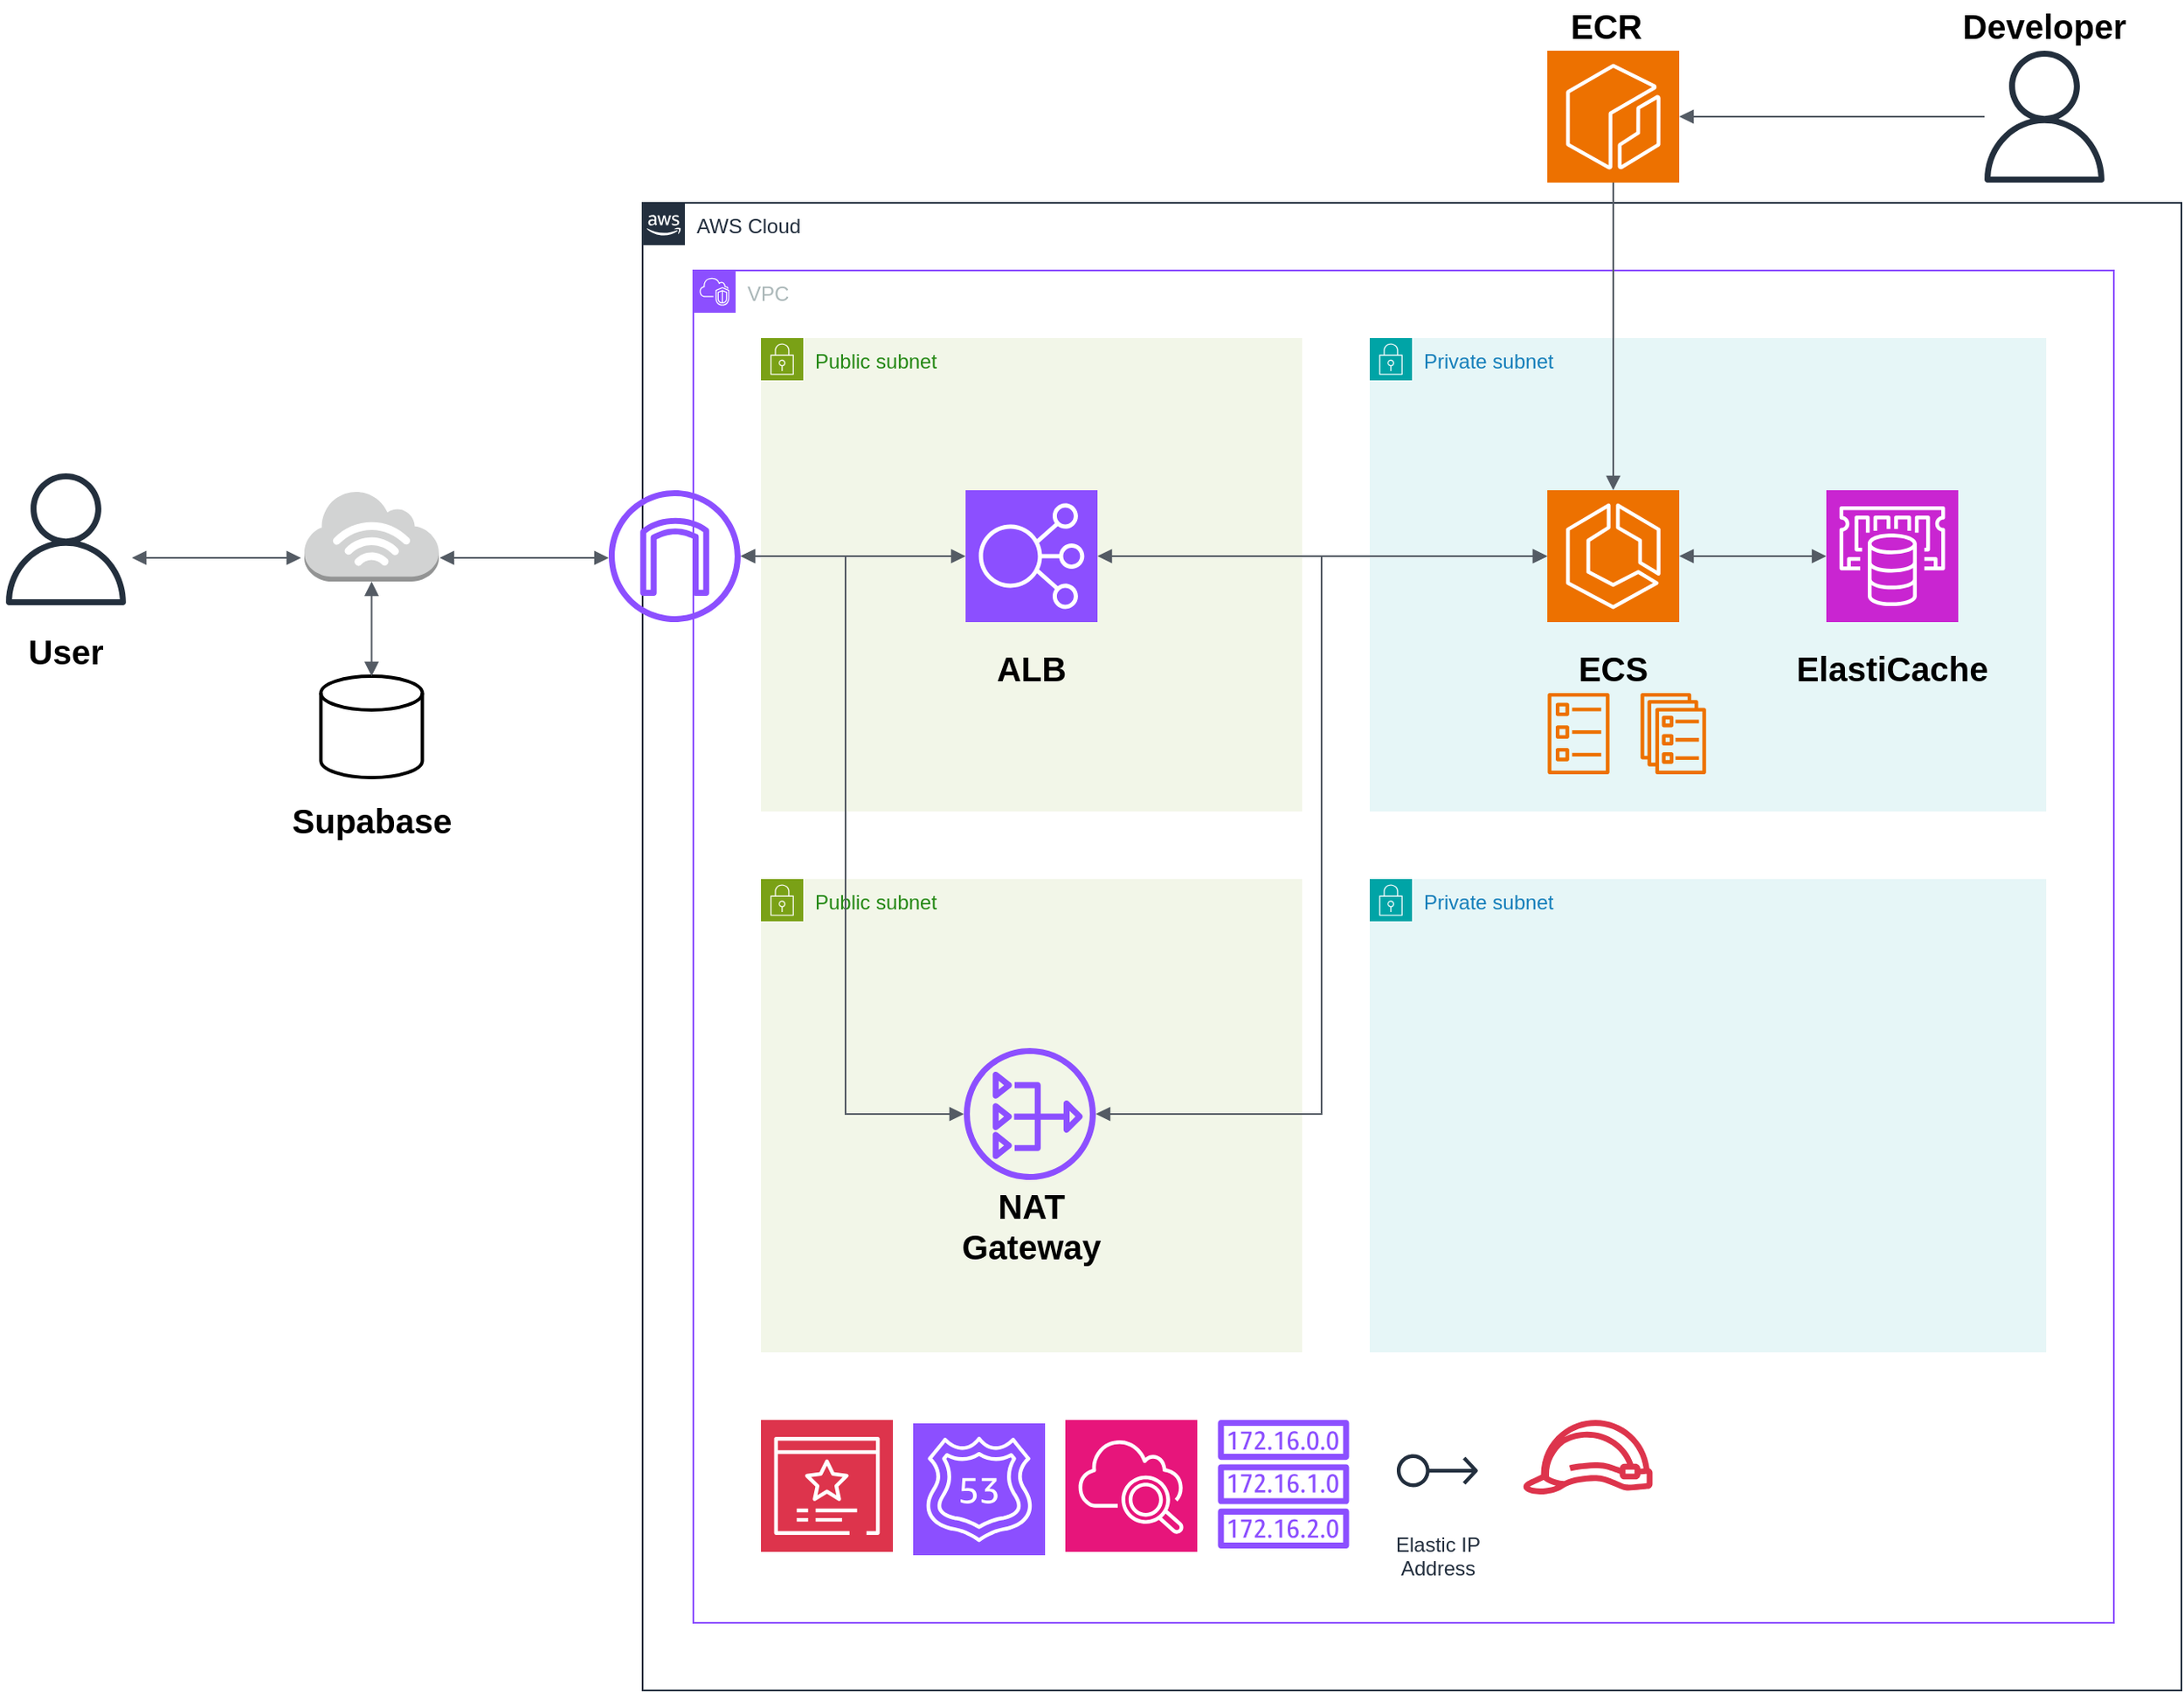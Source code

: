 <mxfile version="24.7.16">
  <diagram id="Ht1M8jgEwFfnCIfOTk4-" name="Page-1">
    <mxGraphModel dx="2658" dy="1891" grid="1" gridSize="10" guides="1" tooltips="1" connect="1" arrows="1" fold="1" page="1" pageScale="1" pageWidth="1169" pageHeight="827" math="0" shadow="0">
      <root>
        <mxCell id="0" />
        <mxCell id="1" parent="0" />
        <mxCell id="UEzPUAAOIrF-is8g5C7q-74" value="AWS Cloud" style="points=[[0,0],[0.25,0],[0.5,0],[0.75,0],[1,0],[1,0.25],[1,0.5],[1,0.75],[1,1],[0.75,1],[0.5,1],[0.25,1],[0,1],[0,0.75],[0,0.5],[0,0.25]];outlineConnect=0;gradientColor=none;html=1;whiteSpace=wrap;fontSize=12;fontStyle=0;shape=mxgraph.aws4.group;grIcon=mxgraph.aws4.group_aws_cloud_alt;strokeColor=#232F3E;fillColor=none;verticalAlign=top;align=left;spacingLeft=30;fontColor=#232F3E;dashed=0;labelBackgroundColor=#ffffff;container=1;pointerEvents=0;collapsible=0;recursiveResize=0;" parent="1" vertex="1">
          <mxGeometry x="50" y="80" width="910" height="880" as="geometry" />
        </mxCell>
        <mxCell id="kKR1dmPwQdCn8hz4y9SY-1" value="VPC" style="points=[[0,0],[0.25,0],[0.5,0],[0.75,0],[1,0],[1,0.25],[1,0.5],[1,0.75],[1,1],[0.75,1],[0.5,1],[0.25,1],[0,1],[0,0.75],[0,0.5],[0,0.25]];outlineConnect=0;gradientColor=none;html=1;whiteSpace=wrap;fontSize=12;fontStyle=0;container=1;pointerEvents=0;collapsible=0;recursiveResize=0;shape=mxgraph.aws4.group;grIcon=mxgraph.aws4.group_vpc2;strokeColor=#8C4FFF;fillColor=none;verticalAlign=top;align=left;spacingLeft=30;fontColor=#AAB7B8;dashed=0;" vertex="1" parent="UEzPUAAOIrF-is8g5C7q-74">
          <mxGeometry x="30" y="40" width="840" height="800" as="geometry" />
        </mxCell>
        <mxCell id="kKR1dmPwQdCn8hz4y9SY-2" value="Public subnet" style="points=[[0,0],[0.25,0],[0.5,0],[0.75,0],[1,0],[1,0.25],[1,0.5],[1,0.75],[1,1],[0.75,1],[0.5,1],[0.25,1],[0,1],[0,0.75],[0,0.5],[0,0.25]];outlineConnect=0;gradientColor=none;html=1;whiteSpace=wrap;fontSize=12;fontStyle=0;container=1;pointerEvents=0;collapsible=0;recursiveResize=0;shape=mxgraph.aws4.group;grIcon=mxgraph.aws4.group_security_group;grStroke=0;strokeColor=#7AA116;fillColor=#F2F6E8;verticalAlign=top;align=left;spacingLeft=30;fontColor=#248814;dashed=0;" vertex="1" parent="kKR1dmPwQdCn8hz4y9SY-1">
          <mxGeometry x="40" y="40" width="320" height="280" as="geometry" />
        </mxCell>
        <mxCell id="kKR1dmPwQdCn8hz4y9SY-15" value="" style="sketch=0;points=[[0,0,0],[0.25,0,0],[0.5,0,0],[0.75,0,0],[1,0,0],[0,1,0],[0.25,1,0],[0.5,1,0],[0.75,1,0],[1,1,0],[0,0.25,0],[0,0.5,0],[0,0.75,0],[1,0.25,0],[1,0.5,0],[1,0.75,0]];outlineConnect=0;fontColor=#232F3E;fillColor=#8C4FFF;strokeColor=#ffffff;dashed=0;verticalLabelPosition=bottom;verticalAlign=top;align=center;html=1;fontSize=12;fontStyle=0;aspect=fixed;shape=mxgraph.aws4.resourceIcon;resIcon=mxgraph.aws4.elastic_load_balancing;" vertex="1" parent="kKR1dmPwQdCn8hz4y9SY-2">
          <mxGeometry x="121" y="90" width="78" height="78" as="geometry" />
        </mxCell>
        <mxCell id="kKR1dmPwQdCn8hz4y9SY-47" value="&lt;b&gt;&lt;font style=&quot;font-size: 20px;&quot;&gt;ALB&lt;/font&gt;&lt;/b&gt;" style="text;html=1;align=center;verticalAlign=middle;whiteSpace=wrap;rounded=0;" vertex="1" parent="kKR1dmPwQdCn8hz4y9SY-2">
          <mxGeometry x="130" y="180" width="60" height="30" as="geometry" />
        </mxCell>
        <mxCell id="kKR1dmPwQdCn8hz4y9SY-3" value="Public subnet" style="points=[[0,0],[0.25,0],[0.5,0],[0.75,0],[1,0],[1,0.25],[1,0.5],[1,0.75],[1,1],[0.75,1],[0.5,1],[0.25,1],[0,1],[0,0.75],[0,0.5],[0,0.25]];outlineConnect=0;gradientColor=none;html=1;whiteSpace=wrap;fontSize=12;fontStyle=0;container=1;pointerEvents=0;collapsible=0;recursiveResize=0;shape=mxgraph.aws4.group;grIcon=mxgraph.aws4.group_security_group;grStroke=0;strokeColor=#7AA116;fillColor=#F2F6E8;verticalAlign=top;align=left;spacingLeft=30;fontColor=#248814;dashed=0;" vertex="1" parent="kKR1dmPwQdCn8hz4y9SY-1">
          <mxGeometry x="40" y="360" width="320" height="280" as="geometry" />
        </mxCell>
        <mxCell id="kKR1dmPwQdCn8hz4y9SY-17" value="" style="sketch=0;outlineConnect=0;fontColor=#232F3E;gradientColor=none;fillColor=#8C4FFF;strokeColor=none;dashed=0;verticalLabelPosition=bottom;verticalAlign=top;align=center;html=1;fontSize=12;fontStyle=0;aspect=fixed;pointerEvents=1;shape=mxgraph.aws4.nat_gateway;" vertex="1" parent="kKR1dmPwQdCn8hz4y9SY-3">
          <mxGeometry x="120" y="100" width="78" height="78" as="geometry" />
        </mxCell>
        <mxCell id="kKR1dmPwQdCn8hz4y9SY-48" value="&lt;b&gt;&lt;font style=&quot;font-size: 20px;&quot;&gt;NAT Gateway&lt;/font&gt;&lt;/b&gt;" style="text;html=1;align=center;verticalAlign=middle;whiteSpace=wrap;rounded=0;" vertex="1" parent="kKR1dmPwQdCn8hz4y9SY-3">
          <mxGeometry x="100" y="190" width="120" height="30" as="geometry" />
        </mxCell>
        <mxCell id="kKR1dmPwQdCn8hz4y9SY-4" value="Private subnet" style="points=[[0,0],[0.25,0],[0.5,0],[0.75,0],[1,0],[1,0.25],[1,0.5],[1,0.75],[1,1],[0.75,1],[0.5,1],[0.25,1],[0,1],[0,0.75],[0,0.5],[0,0.25]];outlineConnect=0;gradientColor=none;html=1;whiteSpace=wrap;fontSize=12;fontStyle=0;container=1;pointerEvents=0;collapsible=0;recursiveResize=0;shape=mxgraph.aws4.group;grIcon=mxgraph.aws4.group_security_group;grStroke=0;strokeColor=#00A4A6;fillColor=#E6F6F7;verticalAlign=top;align=left;spacingLeft=30;fontColor=#147EBA;dashed=0;" vertex="1" parent="kKR1dmPwQdCn8hz4y9SY-1">
          <mxGeometry x="400" y="40" width="400" height="280" as="geometry" />
        </mxCell>
        <mxCell id="kKR1dmPwQdCn8hz4y9SY-9" value="" style="sketch=0;outlineConnect=0;fontColor=#232F3E;gradientColor=none;fillColor=#ED7100;strokeColor=none;dashed=0;verticalLabelPosition=bottom;verticalAlign=top;align=center;html=1;fontSize=12;fontStyle=0;aspect=fixed;pointerEvents=1;shape=mxgraph.aws4.ecs_service;" vertex="1" parent="kKR1dmPwQdCn8hz4y9SY-4">
          <mxGeometry x="160" y="210" width="39" height="48" as="geometry" />
        </mxCell>
        <mxCell id="kKR1dmPwQdCn8hz4y9SY-8" value="" style="sketch=0;outlineConnect=0;fontColor=#232F3E;gradientColor=none;fillColor=#ED7100;strokeColor=none;dashed=0;verticalLabelPosition=bottom;verticalAlign=top;align=center;html=1;fontSize=12;fontStyle=0;aspect=fixed;pointerEvents=1;shape=mxgraph.aws4.ecs_task;" vertex="1" parent="kKR1dmPwQdCn8hz4y9SY-4">
          <mxGeometry x="105" y="210" width="37" height="48" as="geometry" />
        </mxCell>
        <mxCell id="kKR1dmPwQdCn8hz4y9SY-19" value="" style="sketch=0;points=[[0,0,0],[0.25,0,0],[0.5,0,0],[0.75,0,0],[1,0,0],[0,1,0],[0.25,1,0],[0.5,1,0],[0.75,1,0],[1,1,0],[0,0.25,0],[0,0.5,0],[0,0.75,0],[1,0.25,0],[1,0.5,0],[1,0.75,0]];outlineConnect=0;fontColor=#232F3E;fillColor=#C925D1;strokeColor=#ffffff;dashed=0;verticalLabelPosition=bottom;verticalAlign=top;align=center;html=1;fontSize=12;fontStyle=0;aspect=fixed;shape=mxgraph.aws4.resourceIcon;resIcon=mxgraph.aws4.elasticache;" vertex="1" parent="kKR1dmPwQdCn8hz4y9SY-4">
          <mxGeometry x="270" y="90" width="78" height="78" as="geometry" />
        </mxCell>
        <mxCell id="kKR1dmPwQdCn8hz4y9SY-22" value="" style="sketch=0;points=[[0,0,0],[0.25,0,0],[0.5,0,0],[0.75,0,0],[1,0,0],[0,1,0],[0.25,1,0],[0.5,1,0],[0.75,1,0],[1,1,0],[0,0.25,0],[0,0.5,0],[0,0.75,0],[1,0.25,0],[1,0.5,0],[1,0.75,0]];outlineConnect=0;fontColor=#232F3E;fillColor=#ED7100;strokeColor=#ffffff;dashed=0;verticalLabelPosition=bottom;verticalAlign=top;align=center;html=1;fontSize=12;fontStyle=0;aspect=fixed;shape=mxgraph.aws4.resourceIcon;resIcon=mxgraph.aws4.ecs;" vertex="1" parent="kKR1dmPwQdCn8hz4y9SY-4">
          <mxGeometry x="105" y="90" width="78" height="78" as="geometry" />
        </mxCell>
        <mxCell id="kKR1dmPwQdCn8hz4y9SY-25" value="" style="edgeStyle=orthogonalEdgeStyle;html=1;endArrow=block;elbow=vertical;startArrow=block;startFill=1;endFill=1;strokeColor=#545B64;rounded=0;exitX=1;exitY=0.5;exitDx=0;exitDy=0;exitPerimeter=0;entryX=0;entryY=0.5;entryDx=0;entryDy=0;entryPerimeter=0;" edge="1" parent="kKR1dmPwQdCn8hz4y9SY-4" source="kKR1dmPwQdCn8hz4y9SY-22" target="kKR1dmPwQdCn8hz4y9SY-19">
          <mxGeometry width="100" relative="1" as="geometry">
            <mxPoint x="180" y="70" as="sourcePoint" />
            <mxPoint x="280" y="70" as="targetPoint" />
          </mxGeometry>
        </mxCell>
        <mxCell id="kKR1dmPwQdCn8hz4y9SY-43" value="&lt;b&gt;&lt;font style=&quot;font-size: 20px;&quot;&gt;ElastiCache&lt;/font&gt;&lt;/b&gt;" style="text;html=1;align=center;verticalAlign=middle;whiteSpace=wrap;rounded=0;" vertex="1" parent="kKR1dmPwQdCn8hz4y9SY-4">
          <mxGeometry x="279" y="180" width="60" height="30" as="geometry" />
        </mxCell>
        <mxCell id="kKR1dmPwQdCn8hz4y9SY-46" value="&lt;b&gt;&lt;font style=&quot;font-size: 20px;&quot;&gt;ECS&lt;/font&gt;&lt;/b&gt;" style="text;html=1;align=center;verticalAlign=middle;whiteSpace=wrap;rounded=0;" vertex="1" parent="kKR1dmPwQdCn8hz4y9SY-4">
          <mxGeometry x="114" y="180" width="60" height="30" as="geometry" />
        </mxCell>
        <mxCell id="kKR1dmPwQdCn8hz4y9SY-5" value="Private subnet" style="points=[[0,0],[0.25,0],[0.5,0],[0.75,0],[1,0],[1,0.25],[1,0.5],[1,0.75],[1,1],[0.75,1],[0.5,1],[0.25,1],[0,1],[0,0.75],[0,0.5],[0,0.25]];outlineConnect=0;gradientColor=none;html=1;whiteSpace=wrap;fontSize=12;fontStyle=0;container=1;pointerEvents=0;collapsible=0;recursiveResize=0;shape=mxgraph.aws4.group;grIcon=mxgraph.aws4.group_security_group;grStroke=0;strokeColor=#00A4A6;fillColor=#E6F6F7;verticalAlign=top;align=left;spacingLeft=30;fontColor=#147EBA;dashed=0;" vertex="1" parent="kKR1dmPwQdCn8hz4y9SY-1">
          <mxGeometry x="400" y="360" width="400" height="280" as="geometry" />
        </mxCell>
        <mxCell id="kKR1dmPwQdCn8hz4y9SY-11" value="" style="sketch=0;points=[[0,0,0],[0.25,0,0],[0.5,0,0],[0.75,0,0],[1,0,0],[0,1,0],[0.25,1,0],[0.5,1,0],[0.75,1,0],[1,1,0],[0,0.25,0],[0,0.5,0],[0,0.75,0],[1,0.25,0],[1,0.5,0],[1,0.75,0]];outlineConnect=0;fontColor=#232F3E;fillColor=#8C4FFF;strokeColor=#ffffff;dashed=0;verticalLabelPosition=bottom;verticalAlign=top;align=center;html=1;fontSize=12;fontStyle=0;aspect=fixed;shape=mxgraph.aws4.resourceIcon;resIcon=mxgraph.aws4.route_53;" vertex="1" parent="kKR1dmPwQdCn8hz4y9SY-1">
          <mxGeometry x="130" y="682" width="78" height="78" as="geometry" />
        </mxCell>
        <mxCell id="kKR1dmPwQdCn8hz4y9SY-13" value="" style="sketch=0;outlineConnect=0;fontColor=#232F3E;gradientColor=none;fillColor=#DD344C;strokeColor=none;dashed=0;verticalLabelPosition=bottom;verticalAlign=top;align=center;html=1;fontSize=12;fontStyle=0;aspect=fixed;pointerEvents=1;shape=mxgraph.aws4.role;" vertex="1" parent="kKR1dmPwQdCn8hz4y9SY-1">
          <mxGeometry x="490" y="680" width="78" height="44" as="geometry" />
        </mxCell>
        <mxCell id="kKR1dmPwQdCn8hz4y9SY-14" value="" style="sketch=0;outlineConnect=0;fontColor=#232F3E;gradientColor=none;fillColor=#8C4FFF;strokeColor=none;dashed=0;verticalLabelPosition=bottom;verticalAlign=top;align=center;html=1;fontSize=12;fontStyle=0;aspect=fixed;pointerEvents=1;shape=mxgraph.aws4.route_table;" vertex="1" parent="kKR1dmPwQdCn8hz4y9SY-1">
          <mxGeometry x="310" y="680" width="78" height="76" as="geometry" />
        </mxCell>
        <mxCell id="kKR1dmPwQdCn8hz4y9SY-18" value="Elastic IP&#xa;Address" style="sketch=0;outlineConnect=0;fontColor=#232F3E;gradientColor=none;strokeColor=#232F3E;fillColor=#ffffff;dashed=0;verticalLabelPosition=bottom;verticalAlign=top;align=center;html=1;fontSize=12;fontStyle=0;aspect=fixed;shape=mxgraph.aws4.resourceIcon;resIcon=mxgraph.aws4.elastic_ip_address;" vertex="1" parent="kKR1dmPwQdCn8hz4y9SY-1">
          <mxGeometry x="410" y="680" width="60" height="60" as="geometry" />
        </mxCell>
        <mxCell id="kKR1dmPwQdCn8hz4y9SY-20" value="" style="sketch=0;points=[[0,0,0],[0.25,0,0],[0.5,0,0],[0.75,0,0],[1,0,0],[0,1,0],[0.25,1,0],[0.5,1,0],[0.75,1,0],[1,1,0],[0,0.25,0],[0,0.5,0],[0,0.75,0],[1,0.25,0],[1,0.5,0],[1,0.75,0]];outlineConnect=0;fontColor=#232F3E;fillColor=#DD344C;strokeColor=#ffffff;dashed=0;verticalLabelPosition=bottom;verticalAlign=top;align=center;html=1;fontSize=12;fontStyle=0;aspect=fixed;shape=mxgraph.aws4.resourceIcon;resIcon=mxgraph.aws4.certificate_manager_3;" vertex="1" parent="kKR1dmPwQdCn8hz4y9SY-1">
          <mxGeometry x="40" y="680" width="78" height="78" as="geometry" />
        </mxCell>
        <mxCell id="kKR1dmPwQdCn8hz4y9SY-21" value="" style="sketch=0;points=[[0,0,0],[0.25,0,0],[0.5,0,0],[0.75,0,0],[1,0,0],[0,1,0],[0.25,1,0],[0.5,1,0],[0.75,1,0],[1,1,0],[0,0.25,0],[0,0.5,0],[0,0.75,0],[1,0.25,0],[1,0.5,0],[1,0.75,0]];points=[[0,0,0],[0.25,0,0],[0.5,0,0],[0.75,0,0],[1,0,0],[0,1,0],[0.25,1,0],[0.5,1,0],[0.75,1,0],[1,1,0],[0,0.25,0],[0,0.5,0],[0,0.75,0],[1,0.25,0],[1,0.5,0],[1,0.75,0]];outlineConnect=0;fontColor=#232F3E;fillColor=#E7157B;strokeColor=#ffffff;dashed=0;verticalLabelPosition=bottom;verticalAlign=top;align=center;html=1;fontSize=12;fontStyle=0;aspect=fixed;shape=mxgraph.aws4.resourceIcon;resIcon=mxgraph.aws4.cloudwatch_2;" vertex="1" parent="kKR1dmPwQdCn8hz4y9SY-1">
          <mxGeometry x="220" y="680" width="78" height="78" as="geometry" />
        </mxCell>
        <mxCell id="kKR1dmPwQdCn8hz4y9SY-26" value="" style="edgeStyle=orthogonalEdgeStyle;html=1;endArrow=block;elbow=vertical;startArrow=block;startFill=1;endFill=1;strokeColor=#545B64;rounded=0;exitX=1;exitY=0.5;exitDx=0;exitDy=0;exitPerimeter=0;" edge="1" parent="kKR1dmPwQdCn8hz4y9SY-1" source="kKR1dmPwQdCn8hz4y9SY-15" target="kKR1dmPwQdCn8hz4y9SY-22">
          <mxGeometry width="100" relative="1" as="geometry">
            <mxPoint x="380" y="210" as="sourcePoint" />
            <mxPoint x="480" y="210" as="targetPoint" />
          </mxGeometry>
        </mxCell>
        <mxCell id="kKR1dmPwQdCn8hz4y9SY-27" value="" style="edgeStyle=orthogonalEdgeStyle;html=1;endArrow=block;elbow=vertical;startArrow=block;startFill=1;endFill=1;strokeColor=#545B64;rounded=0;entryX=0;entryY=0.5;entryDx=0;entryDy=0;entryPerimeter=0;" edge="1" parent="kKR1dmPwQdCn8hz4y9SY-1" source="kKR1dmPwQdCn8hz4y9SY-17" target="kKR1dmPwQdCn8hz4y9SY-22">
          <mxGeometry width="100" relative="1" as="geometry">
            <mxPoint x="260" y="380" as="sourcePoint" />
            <mxPoint x="360" y="380" as="targetPoint" />
          </mxGeometry>
        </mxCell>
        <mxCell id="kKR1dmPwQdCn8hz4y9SY-16" value="" style="sketch=0;outlineConnect=0;fontColor=#232F3E;gradientColor=none;fillColor=#8C4FFF;strokeColor=none;dashed=0;verticalLabelPosition=bottom;verticalAlign=top;align=center;html=1;fontSize=12;fontStyle=0;aspect=fixed;pointerEvents=1;shape=mxgraph.aws4.internet_gateway;" vertex="1" parent="UEzPUAAOIrF-is8g5C7q-74">
          <mxGeometry x="-20" y="170" width="78" height="78" as="geometry" />
        </mxCell>
        <mxCell id="kKR1dmPwQdCn8hz4y9SY-28" value="" style="edgeStyle=orthogonalEdgeStyle;html=1;endArrow=block;elbow=vertical;startArrow=block;startFill=1;endFill=1;strokeColor=#545B64;rounded=0;exitX=0;exitY=0.5;exitDx=0;exitDy=0;exitPerimeter=0;" edge="1" parent="UEzPUAAOIrF-is8g5C7q-74" source="kKR1dmPwQdCn8hz4y9SY-15" target="kKR1dmPwQdCn8hz4y9SY-16">
          <mxGeometry width="100" relative="1" as="geometry">
            <mxPoint x="120" y="400" as="sourcePoint" />
            <mxPoint x="220" y="400" as="targetPoint" />
          </mxGeometry>
        </mxCell>
        <mxCell id="kKR1dmPwQdCn8hz4y9SY-30" value="" style="edgeStyle=orthogonalEdgeStyle;html=1;endArrow=block;elbow=vertical;startArrow=block;startFill=1;endFill=1;strokeColor=#545B64;rounded=0;" edge="1" parent="UEzPUAAOIrF-is8g5C7q-74" source="kKR1dmPwQdCn8hz4y9SY-16" target="kKR1dmPwQdCn8hz4y9SY-17">
          <mxGeometry width="100" relative="1" as="geometry">
            <mxPoint x="90" y="264" as="sourcePoint" />
            <mxPoint x="160" y="403" as="targetPoint" />
            <Array as="points">
              <mxPoint x="120" y="209" />
              <mxPoint x="120" y="539" />
            </Array>
          </mxGeometry>
        </mxCell>
        <mxCell id="kKR1dmPwQdCn8hz4y9SY-7" value="" style="sketch=0;points=[[0,0,0],[0.25,0,0],[0.5,0,0],[0.75,0,0],[1,0,0],[0,1,0],[0.25,1,0],[0.5,1,0],[0.75,1,0],[1,1,0],[0,0.25,0],[0,0.5,0],[0,0.75,0],[1,0.25,0],[1,0.5,0],[1,0.75,0]];outlineConnect=0;fontColor=#232F3E;fillColor=#ED7100;strokeColor=#ffffff;dashed=0;verticalLabelPosition=bottom;verticalAlign=top;align=center;html=1;fontSize=12;fontStyle=0;aspect=fixed;shape=mxgraph.aws4.resourceIcon;resIcon=mxgraph.aws4.ecr;" vertex="1" parent="1">
          <mxGeometry x="585" y="-10" width="78" height="78" as="geometry" />
        </mxCell>
        <mxCell id="kKR1dmPwQdCn8hz4y9SY-24" value="" style="edgeStyle=orthogonalEdgeStyle;html=1;endArrow=block;elbow=vertical;startArrow=none;endFill=1;strokeColor=#545B64;rounded=0;exitX=0.5;exitY=1;exitDx=0;exitDy=0;exitPerimeter=0;" edge="1" parent="1" source="kKR1dmPwQdCn8hz4y9SY-7" target="kKR1dmPwQdCn8hz4y9SY-22">
          <mxGeometry width="100" relative="1" as="geometry">
            <mxPoint x="660" y="230" as="sourcePoint" />
            <mxPoint x="760" y="230" as="targetPoint" />
          </mxGeometry>
        </mxCell>
        <mxCell id="kKR1dmPwQdCn8hz4y9SY-31" value="" style="outlineConnect=0;dashed=0;verticalLabelPosition=bottom;verticalAlign=top;align=center;html=1;shape=mxgraph.aws3.internet_3;fillColor=#D2D3D3;gradientColor=none;" vertex="1" parent="1">
          <mxGeometry x="-150" y="250" width="79.5" height="54" as="geometry" />
        </mxCell>
        <mxCell id="kKR1dmPwQdCn8hz4y9SY-33" value="" style="edgeStyle=orthogonalEdgeStyle;html=1;endArrow=block;elbow=vertical;startArrow=block;startFill=1;endFill=1;strokeColor=#545B64;rounded=0;" edge="1" parent="1">
          <mxGeometry width="100" relative="1" as="geometry">
            <mxPoint x="-70" y="290" as="sourcePoint" />
            <mxPoint x="30" y="290" as="targetPoint" />
          </mxGeometry>
        </mxCell>
        <mxCell id="kKR1dmPwQdCn8hz4y9SY-34" value="" style="strokeWidth=2;html=1;shape=mxgraph.flowchart.database;whiteSpace=wrap;" vertex="1" parent="1">
          <mxGeometry x="-140.25" y="360" width="60" height="60" as="geometry" />
        </mxCell>
        <mxCell id="kKR1dmPwQdCn8hz4y9SY-35" value="" style="sketch=0;outlineConnect=0;fontColor=#232F3E;gradientColor=none;fillColor=#232F3D;strokeColor=none;dashed=0;verticalLabelPosition=bottom;verticalAlign=top;align=center;html=1;fontSize=12;fontStyle=0;aspect=fixed;pointerEvents=1;shape=mxgraph.aws4.user;" vertex="1" parent="1">
          <mxGeometry x="-330" y="240" width="78" height="78" as="geometry" />
        </mxCell>
        <mxCell id="kKR1dmPwQdCn8hz4y9SY-36" value="" style="edgeStyle=orthogonalEdgeStyle;html=1;endArrow=block;elbow=vertical;startArrow=block;startFill=1;endFill=1;strokeColor=#545B64;rounded=0;exitX=0.5;exitY=1;exitDx=0;exitDy=0;exitPerimeter=0;entryX=0.5;entryY=0;entryDx=0;entryDy=0;entryPerimeter=0;" edge="1" parent="1" source="kKR1dmPwQdCn8hz4y9SY-31" target="kKR1dmPwQdCn8hz4y9SY-34">
          <mxGeometry width="100" relative="1" as="geometry">
            <mxPoint x="-170.5" y="330" as="sourcePoint" />
            <mxPoint x="-70.5" y="330" as="targetPoint" />
          </mxGeometry>
        </mxCell>
        <mxCell id="kKR1dmPwQdCn8hz4y9SY-37" value="" style="edgeStyle=orthogonalEdgeStyle;html=1;endArrow=block;elbow=vertical;startArrow=block;startFill=1;endFill=1;strokeColor=#545B64;rounded=0;" edge="1" parent="1">
          <mxGeometry width="100" relative="1" as="geometry">
            <mxPoint x="-252" y="290" as="sourcePoint" />
            <mxPoint x="-152" y="290" as="targetPoint" />
          </mxGeometry>
        </mxCell>
        <mxCell id="kKR1dmPwQdCn8hz4y9SY-38" value="" style="sketch=0;outlineConnect=0;fontColor=#232F3E;gradientColor=none;fillColor=#232F3D;strokeColor=none;dashed=0;verticalLabelPosition=bottom;verticalAlign=top;align=center;html=1;fontSize=12;fontStyle=0;aspect=fixed;pointerEvents=1;shape=mxgraph.aws4.user;" vertex="1" parent="1">
          <mxGeometry x="840" y="-10" width="78" height="78" as="geometry" />
        </mxCell>
        <mxCell id="kKR1dmPwQdCn8hz4y9SY-39" value="" style="edgeStyle=orthogonalEdgeStyle;html=1;endArrow=none;elbow=vertical;startArrow=block;startFill=1;strokeColor=#545B64;rounded=0;exitX=1;exitY=0.5;exitDx=0;exitDy=0;exitPerimeter=0;" edge="1" parent="1" source="kKR1dmPwQdCn8hz4y9SY-7" target="kKR1dmPwQdCn8hz4y9SY-38">
          <mxGeometry width="100" relative="1" as="geometry">
            <mxPoint x="650" y="190" as="sourcePoint" />
            <mxPoint x="750" y="190" as="targetPoint" />
          </mxGeometry>
        </mxCell>
        <mxCell id="kKR1dmPwQdCn8hz4y9SY-40" value="&lt;b&gt;&lt;font style=&quot;font-size: 20px;&quot;&gt;ECR&lt;/font&gt;&lt;/b&gt;" style="text;html=1;align=center;verticalAlign=middle;whiteSpace=wrap;rounded=0;" vertex="1" parent="1">
          <mxGeometry x="590" y="-40" width="60" height="30" as="geometry" />
        </mxCell>
        <mxCell id="kKR1dmPwQdCn8hz4y9SY-42" value="&lt;b&gt;&lt;font style=&quot;font-size: 20px;&quot;&gt;Developer&lt;/font&gt;&lt;/b&gt;" style="text;html=1;align=center;verticalAlign=middle;whiteSpace=wrap;rounded=0;" vertex="1" parent="1">
          <mxGeometry x="849" y="-40" width="60" height="30" as="geometry" />
        </mxCell>
        <mxCell id="kKR1dmPwQdCn8hz4y9SY-50" value="&lt;b&gt;&lt;font style=&quot;font-size: 20px;&quot;&gt;User&lt;/font&gt;&lt;/b&gt;" style="text;html=1;align=center;verticalAlign=middle;whiteSpace=wrap;rounded=0;" vertex="1" parent="1">
          <mxGeometry x="-321" y="330" width="60" height="30" as="geometry" />
        </mxCell>
        <mxCell id="kKR1dmPwQdCn8hz4y9SY-52" value="&lt;b&gt;&lt;font style=&quot;font-size: 20px;&quot;&gt;Supabase&lt;/font&gt;&lt;/b&gt;" style="text;html=1;align=center;verticalAlign=middle;whiteSpace=wrap;rounded=0;" vertex="1" parent="1">
          <mxGeometry x="-140.25" y="430" width="60" height="30" as="geometry" />
        </mxCell>
      </root>
    </mxGraphModel>
  </diagram>
</mxfile>
